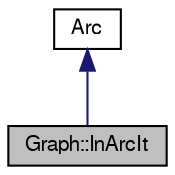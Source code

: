 digraph "Graph::InArcIt"
{
 // LATEX_PDF_SIZE
  edge [fontname="FreeSans",fontsize="10",labelfontname="FreeSans",labelfontsize="10"];
  node [fontname="FreeSans",fontsize="10",shape=record];
  Node0 [label="Graph::InArcIt",height=0.2,width=0.4,color="black", fillcolor="grey75", style="filled", fontcolor="black",tooltip="Iterator class for the incoming arcs of a node."];
  Node1 -> Node0 [dir="back",color="midnightblue",fontsize="10",style="solid",fontname="FreeSans"];
  Node1 [label="Arc",height=0.2,width=0.4,color="black", fillcolor="white", style="filled",URL="$a04981.html",tooltip="The arc type of the graph."];
}
